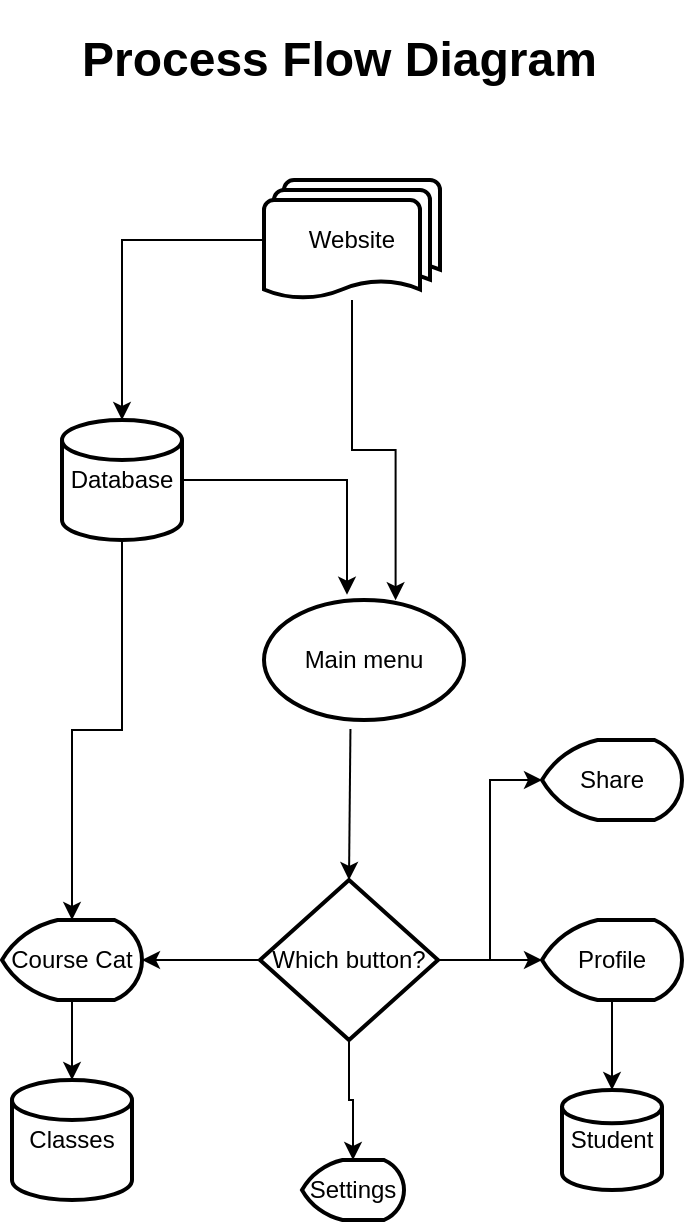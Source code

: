 <mxfile version="20.3.0" type="device"><diagram id="ZMJoj6BzOrLYozv9gegD" name="Page-1"><mxGraphModel dx="944" dy="1683" grid="1" gridSize="10" guides="1" tooltips="1" connect="1" arrows="1" fold="1" page="1" pageScale="1" pageWidth="850" pageHeight="1100" math="0" shadow="0"><root><mxCell id="0"/><mxCell id="1" parent="0"/><mxCell id="X295RyMfd7zRDk0NtzpY-7" value="" style="edgeStyle=orthogonalEdgeStyle;rounded=0;orthogonalLoop=1;jettySize=auto;html=1;entryX=0.5;entryY=0;entryDx=0;entryDy=0;entryPerimeter=0;" edge="1" parent="1" source="X295RyMfd7zRDk0NtzpY-1" target="X295RyMfd7zRDk0NtzpY-10"><mxGeometry relative="1" as="geometry"><mxPoint x="426" y="180" as="targetPoint"/></mxGeometry></mxCell><mxCell id="X295RyMfd7zRDk0NtzpY-13" style="edgeStyle=orthogonalEdgeStyle;rounded=0;orthogonalLoop=1;jettySize=auto;html=1;entryX=0.658;entryY=0.002;entryDx=0;entryDy=0;entryPerimeter=0;" edge="1" parent="1" source="X295RyMfd7zRDk0NtzpY-1" target="X295RyMfd7zRDk0NtzpY-14"><mxGeometry relative="1" as="geometry"><mxPoint x="446.75" y="300.0" as="targetPoint"/></mxGeometry></mxCell><mxCell id="X295RyMfd7zRDk0NtzpY-1" value="Website" style="strokeWidth=2;html=1;shape=mxgraph.flowchart.multi-document;whiteSpace=wrap;" vertex="1" parent="1"><mxGeometry x="381" y="80" width="88" height="60" as="geometry"/></mxCell><mxCell id="X295RyMfd7zRDk0NtzpY-2" value="&lt;h1&gt;Process Flow Diagram&lt;/h1&gt;" style="text;html=1;strokeColor=none;fillColor=none;spacing=5;spacingTop=-20;whiteSpace=wrap;overflow=hidden;rounded=0;" vertex="1" parent="1"><mxGeometry x="285" width="280" height="50" as="geometry"/></mxCell><mxCell id="X295RyMfd7zRDk0NtzpY-16" style="edgeStyle=orthogonalEdgeStyle;rounded=0;orthogonalLoop=1;jettySize=auto;html=1;" edge="1" parent="1" source="X295RyMfd7zRDk0NtzpY-8" target="X295RyMfd7zRDk0NtzpY-15"><mxGeometry relative="1" as="geometry"/></mxCell><mxCell id="X295RyMfd7zRDk0NtzpY-22" style="edgeStyle=orthogonalEdgeStyle;rounded=0;orthogonalLoop=1;jettySize=auto;html=1;entryX=0;entryY=0.5;entryDx=0;entryDy=0;entryPerimeter=0;" edge="1" parent="1" source="X295RyMfd7zRDk0NtzpY-8" target="X295RyMfd7zRDk0NtzpY-21"><mxGeometry relative="1" as="geometry"/></mxCell><mxCell id="X295RyMfd7zRDk0NtzpY-26" style="edgeStyle=orthogonalEdgeStyle;rounded=0;orthogonalLoop=1;jettySize=auto;html=1;entryX=0;entryY=0.5;entryDx=0;entryDy=0;entryPerimeter=0;" edge="1" parent="1" source="X295RyMfd7zRDk0NtzpY-8" target="X295RyMfd7zRDk0NtzpY-25"><mxGeometry relative="1" as="geometry"/></mxCell><mxCell id="X295RyMfd7zRDk0NtzpY-28" style="edgeStyle=orthogonalEdgeStyle;rounded=0;orthogonalLoop=1;jettySize=auto;html=1;entryX=0.5;entryY=0;entryDx=0;entryDy=0;entryPerimeter=0;" edge="1" parent="1" source="X295RyMfd7zRDk0NtzpY-8" target="X295RyMfd7zRDk0NtzpY-27"><mxGeometry relative="1" as="geometry"/></mxCell><mxCell id="X295RyMfd7zRDk0NtzpY-8" value="Which button?" style="strokeWidth=2;html=1;shape=mxgraph.flowchart.decision;whiteSpace=wrap;" vertex="1" parent="1"><mxGeometry x="379" y="430" width="89" height="80" as="geometry"/></mxCell><mxCell id="X295RyMfd7zRDk0NtzpY-9" value="" style="endArrow=classic;html=1;rounded=0;entryX=0.5;entryY=0;entryDx=0;entryDy=0;entryPerimeter=0;exitX=0.485;exitY=0.908;exitDx=0;exitDy=0;exitPerimeter=0;" edge="1" parent="1" target="X295RyMfd7zRDk0NtzpY-8"><mxGeometry width="50" height="50" relative="1" as="geometry"><mxPoint x="424.225" y="354.48" as="sourcePoint"/><mxPoint x="518" y="250" as="targetPoint"/><Array as="points"/></mxGeometry></mxCell><mxCell id="X295RyMfd7zRDk0NtzpY-12" style="edgeStyle=orthogonalEdgeStyle;rounded=0;orthogonalLoop=1;jettySize=auto;html=1;entryX=0.415;entryY=-0.044;entryDx=0;entryDy=0;entryPerimeter=0;" edge="1" parent="1" source="X295RyMfd7zRDk0NtzpY-10" target="X295RyMfd7zRDk0NtzpY-14"><mxGeometry relative="1" as="geometry"><mxPoint x="423.46" y="310.02" as="targetPoint"/></mxGeometry></mxCell><mxCell id="X295RyMfd7zRDk0NtzpY-17" style="edgeStyle=orthogonalEdgeStyle;rounded=0;orthogonalLoop=1;jettySize=auto;html=1;entryX=0.5;entryY=0;entryDx=0;entryDy=0;entryPerimeter=0;" edge="1" parent="1" source="X295RyMfd7zRDk0NtzpY-10" target="X295RyMfd7zRDk0NtzpY-15"><mxGeometry relative="1" as="geometry"/></mxCell><mxCell id="X295RyMfd7zRDk0NtzpY-10" value="Database" style="strokeWidth=2;html=1;shape=mxgraph.flowchart.database;whiteSpace=wrap;" vertex="1" parent="1"><mxGeometry x="280" y="200" width="60" height="60" as="geometry"/></mxCell><mxCell id="X295RyMfd7zRDk0NtzpY-14" value="Main menu" style="strokeWidth=2;html=1;shape=mxgraph.flowchart.start_1;whiteSpace=wrap;" vertex="1" parent="1"><mxGeometry x="381" y="290" width="100" height="60" as="geometry"/></mxCell><mxCell id="X295RyMfd7zRDk0NtzpY-19" style="edgeStyle=orthogonalEdgeStyle;rounded=0;orthogonalLoop=1;jettySize=auto;html=1;entryX=0.5;entryY=0;entryDx=0;entryDy=0;entryPerimeter=0;" edge="1" parent="1" source="X295RyMfd7zRDk0NtzpY-15" target="X295RyMfd7zRDk0NtzpY-20"><mxGeometry relative="1" as="geometry"><mxPoint x="287.5" y="520" as="targetPoint"/></mxGeometry></mxCell><mxCell id="X295RyMfd7zRDk0NtzpY-15" value="Course Cat" style="strokeWidth=2;html=1;shape=mxgraph.flowchart.display;whiteSpace=wrap;" vertex="1" parent="1"><mxGeometry x="250" y="450" width="70" height="40" as="geometry"/></mxCell><mxCell id="X295RyMfd7zRDk0NtzpY-20" value="Classes" style="strokeWidth=2;html=1;shape=mxgraph.flowchart.database;whiteSpace=wrap;" vertex="1" parent="1"><mxGeometry x="255" y="530" width="60" height="60" as="geometry"/></mxCell><mxCell id="X295RyMfd7zRDk0NtzpY-24" style="edgeStyle=orthogonalEdgeStyle;rounded=0;orthogonalLoop=1;jettySize=auto;html=1;entryX=0.5;entryY=0;entryDx=0;entryDy=0;entryPerimeter=0;" edge="1" parent="1" source="X295RyMfd7zRDk0NtzpY-21" target="X295RyMfd7zRDk0NtzpY-23"><mxGeometry relative="1" as="geometry"/></mxCell><mxCell id="X295RyMfd7zRDk0NtzpY-21" value="Profile" style="strokeWidth=2;html=1;shape=mxgraph.flowchart.display;whiteSpace=wrap;" vertex="1" parent="1"><mxGeometry x="520" y="450" width="70" height="40" as="geometry"/></mxCell><mxCell id="X295RyMfd7zRDk0NtzpY-23" value="Student" style="strokeWidth=2;html=1;shape=mxgraph.flowchart.database;whiteSpace=wrap;" vertex="1" parent="1"><mxGeometry x="530" y="535" width="50" height="50" as="geometry"/></mxCell><mxCell id="X295RyMfd7zRDk0NtzpY-25" value="Share" style="strokeWidth=2;html=1;shape=mxgraph.flowchart.display;whiteSpace=wrap;" vertex="1" parent="1"><mxGeometry x="520" y="360" width="70" height="40" as="geometry"/></mxCell><mxCell id="X295RyMfd7zRDk0NtzpY-27" value="Settings" style="strokeWidth=2;html=1;shape=mxgraph.flowchart.display;whiteSpace=wrap;" vertex="1" parent="1"><mxGeometry x="400" y="570" width="51" height="30" as="geometry"/></mxCell></root></mxGraphModel></diagram></mxfile>
